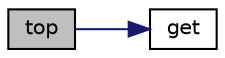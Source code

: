 digraph "top"
{
 // LATEX_PDF_SIZE
  edge [fontname="Helvetica",fontsize="10",labelfontname="Helvetica",labelfontsize="10"];
  node [fontname="Helvetica",fontsize="10",shape=record];
  rankdir="LR";
  Node1 [label="top",height=0.2,width=0.4,color="black", fillcolor="grey75", style="filled", fontcolor="black",tooltip="Get the latest available pushed data in the provided stack."];
  Node1 -> Node2 [color="midnightblue",fontsize="10",style="solid",fontname="Helvetica"];
  Node2 [label="get",height=0.2,width=0.4,color="black", fillcolor="white", style="filled",URL="$node_8h.html#a56f9368e5d8f6dd9aec8bb8b8c06e211",tooltip="Get the data of element of provided index of the provided list."];
}
